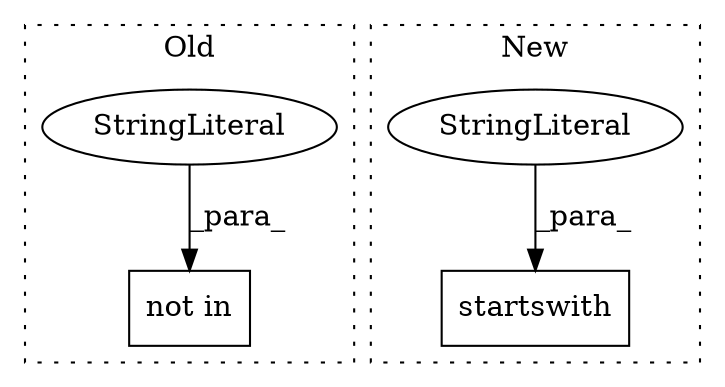 digraph G {
subgraph cluster0 {
1 [label="not in" a="108" s="3772" l="32" shape="box"];
4 [label="StringLiteral" a="45" s="3772" l="15" shape="ellipse"];
label = "Old";
style="dotted";
}
subgraph cluster1 {
2 [label="startswith" a="32" s="2700,2717" l="11,1" shape="box"];
3 [label="StringLiteral" a="45" s="2711" l="6" shape="ellipse"];
label = "New";
style="dotted";
}
3 -> 2 [label="_para_"];
4 -> 1 [label="_para_"];
}